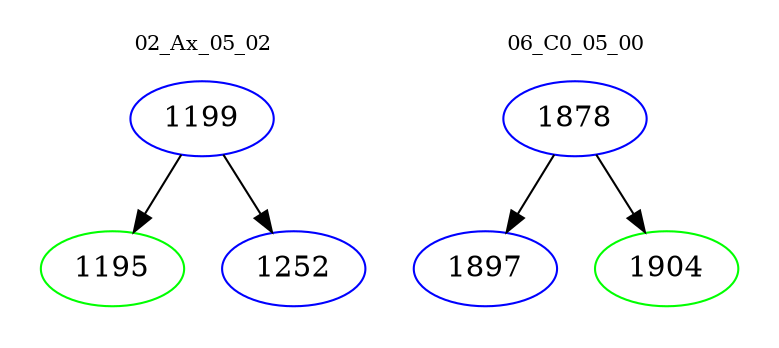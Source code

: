digraph{
subgraph cluster_0 {
color = white
label = "02_Ax_05_02";
fontsize=10;
T0_1199 [label="1199", color="blue"]
T0_1199 -> T0_1195 [color="black"]
T0_1195 [label="1195", color="green"]
T0_1199 -> T0_1252 [color="black"]
T0_1252 [label="1252", color="blue"]
}
subgraph cluster_1 {
color = white
label = "06_C0_05_00";
fontsize=10;
T1_1878 [label="1878", color="blue"]
T1_1878 -> T1_1897 [color="black"]
T1_1897 [label="1897", color="blue"]
T1_1878 -> T1_1904 [color="black"]
T1_1904 [label="1904", color="green"]
}
}
